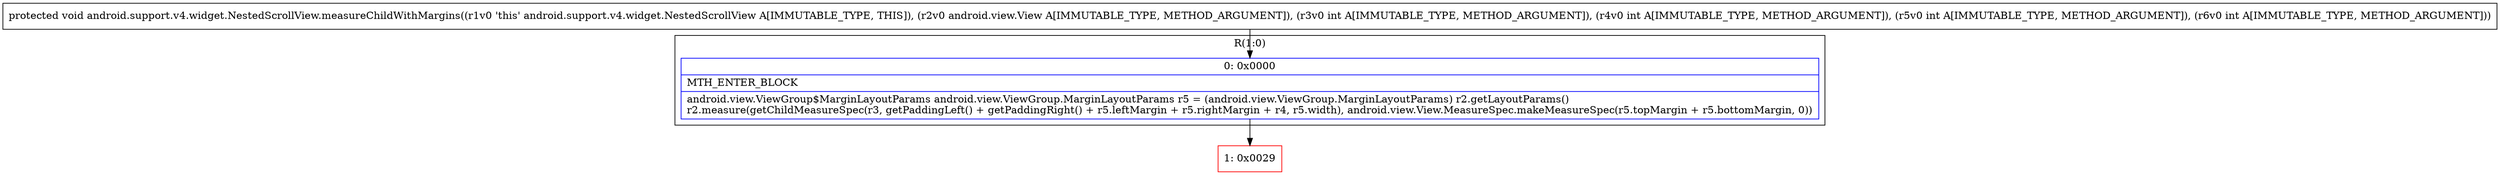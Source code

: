 digraph "CFG forandroid.support.v4.widget.NestedScrollView.measureChildWithMargins(Landroid\/view\/View;IIII)V" {
subgraph cluster_Region_2017324404 {
label = "R(1:0)";
node [shape=record,color=blue];
Node_0 [shape=record,label="{0\:\ 0x0000|MTH_ENTER_BLOCK\l|android.view.ViewGroup$MarginLayoutParams android.view.ViewGroup.MarginLayoutParams r5 = (android.view.ViewGroup.MarginLayoutParams) r2.getLayoutParams()\lr2.measure(getChildMeasureSpec(r3, getPaddingLeft() + getPaddingRight() + r5.leftMargin + r5.rightMargin + r4, r5.width), android.view.View.MeasureSpec.makeMeasureSpec(r5.topMargin + r5.bottomMargin, 0))\l}"];
}
Node_1 [shape=record,color=red,label="{1\:\ 0x0029}"];
MethodNode[shape=record,label="{protected void android.support.v4.widget.NestedScrollView.measureChildWithMargins((r1v0 'this' android.support.v4.widget.NestedScrollView A[IMMUTABLE_TYPE, THIS]), (r2v0 android.view.View A[IMMUTABLE_TYPE, METHOD_ARGUMENT]), (r3v0 int A[IMMUTABLE_TYPE, METHOD_ARGUMENT]), (r4v0 int A[IMMUTABLE_TYPE, METHOD_ARGUMENT]), (r5v0 int A[IMMUTABLE_TYPE, METHOD_ARGUMENT]), (r6v0 int A[IMMUTABLE_TYPE, METHOD_ARGUMENT])) }"];
MethodNode -> Node_0;
Node_0 -> Node_1;
}

